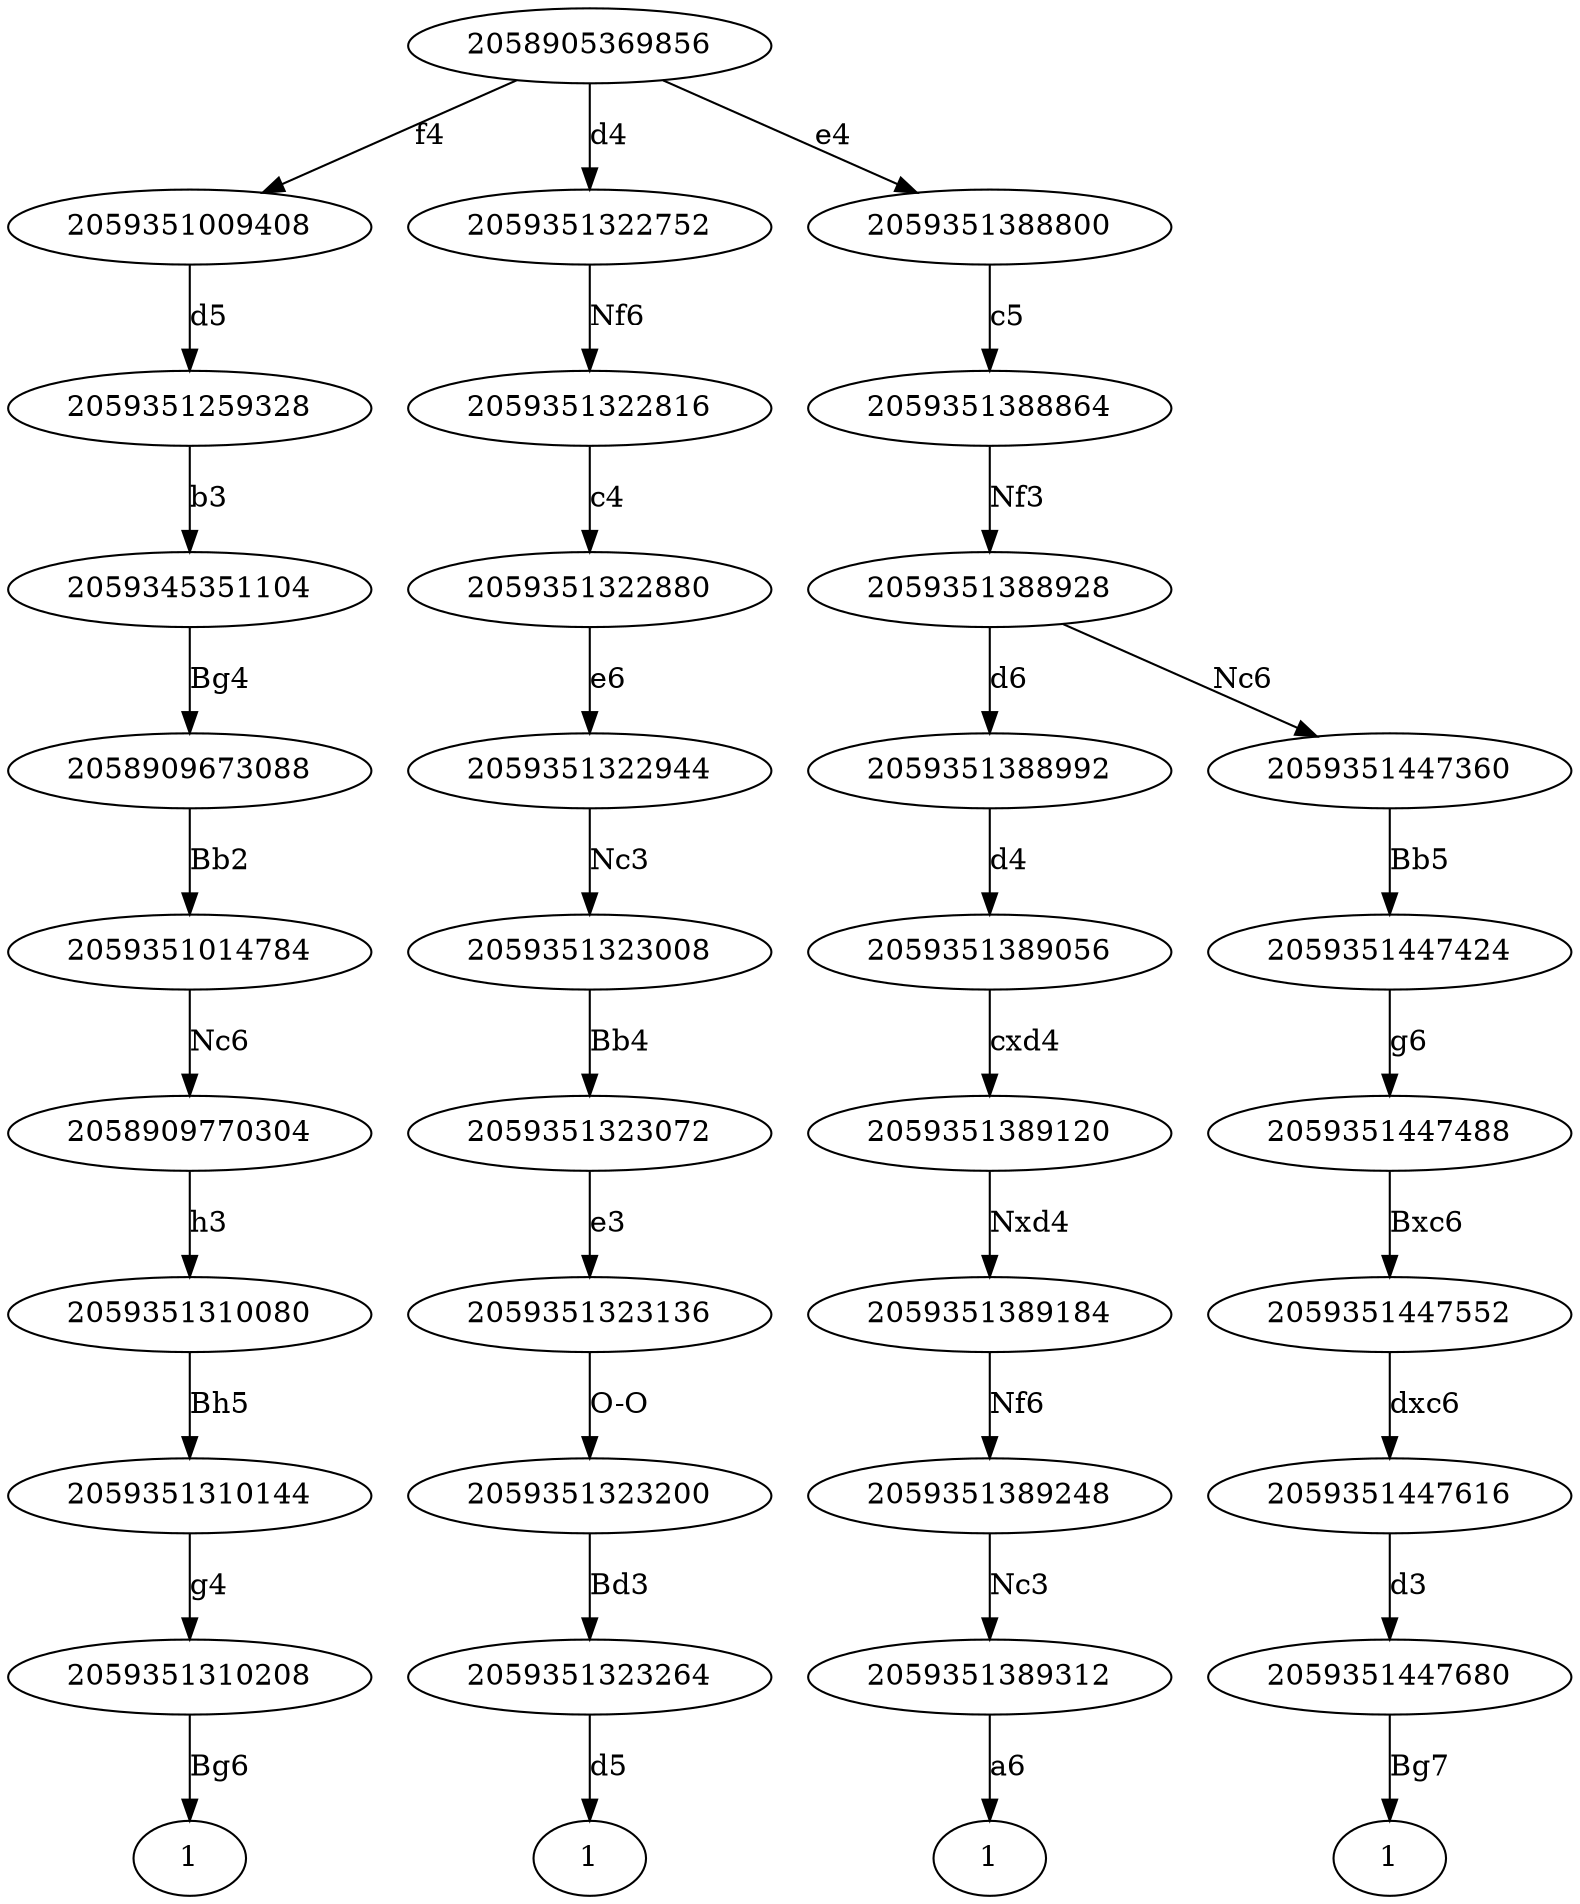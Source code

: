 digraph G {
2058905369856 -> 2059351009408 [label="f4"]
2059351009408 -> 2059351259328 [label="d5"]
2059351259328 -> 2059345351104 [label="b3"]
2059345351104 -> 2058909673088 [label="Bg4"]
2058909673088 -> 2059351014784 [label="Bb2"]
2059351014784 -> 2058909770304 [label="Nc6"]
2058909770304 -> 2059351310080 [label="h3"]
2059351310080 -> 2059351310144 [label="Bh5"]
2059351310144 -> 2059351310208 [label="g4"]
2059351310208 -> 2059351310272 [label="Bg6"]
2059351310272 [label="1"]
2058905369856 -> 2059351322752 [label="d4"]
2059351322752 -> 2059351322816 [label="Nf6"]
2059351322816 -> 2059351322880 [label="c4"]
2059351322880 -> 2059351322944 [label="e6"]
2059351322944 -> 2059351323008 [label="Nc3"]
2059351323008 -> 2059351323072 [label="Bb4"]
2059351323072 -> 2059351323136 [label="e3"]
2059351323136 -> 2059351323200 [label="O-O"]
2059351323200 -> 2059351323264 [label="Bd3"]
2059351323264 -> 2059351323328 [label="d5"]
2059351323328 [label="1"]
2058905369856 -> 2059351388800 [label="e4"]
2059351388800 -> 2059351388864 [label="c5"]
2059351388864 -> 2059351388928 [label="Nf3"]
2059351388928 -> 2059351388992 [label="d6"]
2059351388992 -> 2059351389056 [label="d4"]
2059351389056 -> 2059351389120 [label="cxd4"]
2059351389120 -> 2059351389184 [label="Nxd4"]
2059351389184 -> 2059351389248 [label="Nf6"]
2059351389248 -> 2059351389312 [label="Nc3"]
2059351389312 -> 2059351389376 [label="a6"]
2059351389376 [label="1"]
2059351388928 -> 2059351447360 [label="Nc6"]
2059351447360 -> 2059351447424 [label="Bb5"]
2059351447424 -> 2059351447488 [label="g6"]
2059351447488 -> 2059351447552 [label="Bxc6"]
2059351447552 -> 2059351447616 [label="dxc6"]
2059351447616 -> 2059351447680 [label="d3"]
2059351447680 -> 2059351447744 [label="Bg7"]
2059351447744 [label="1"]
}
